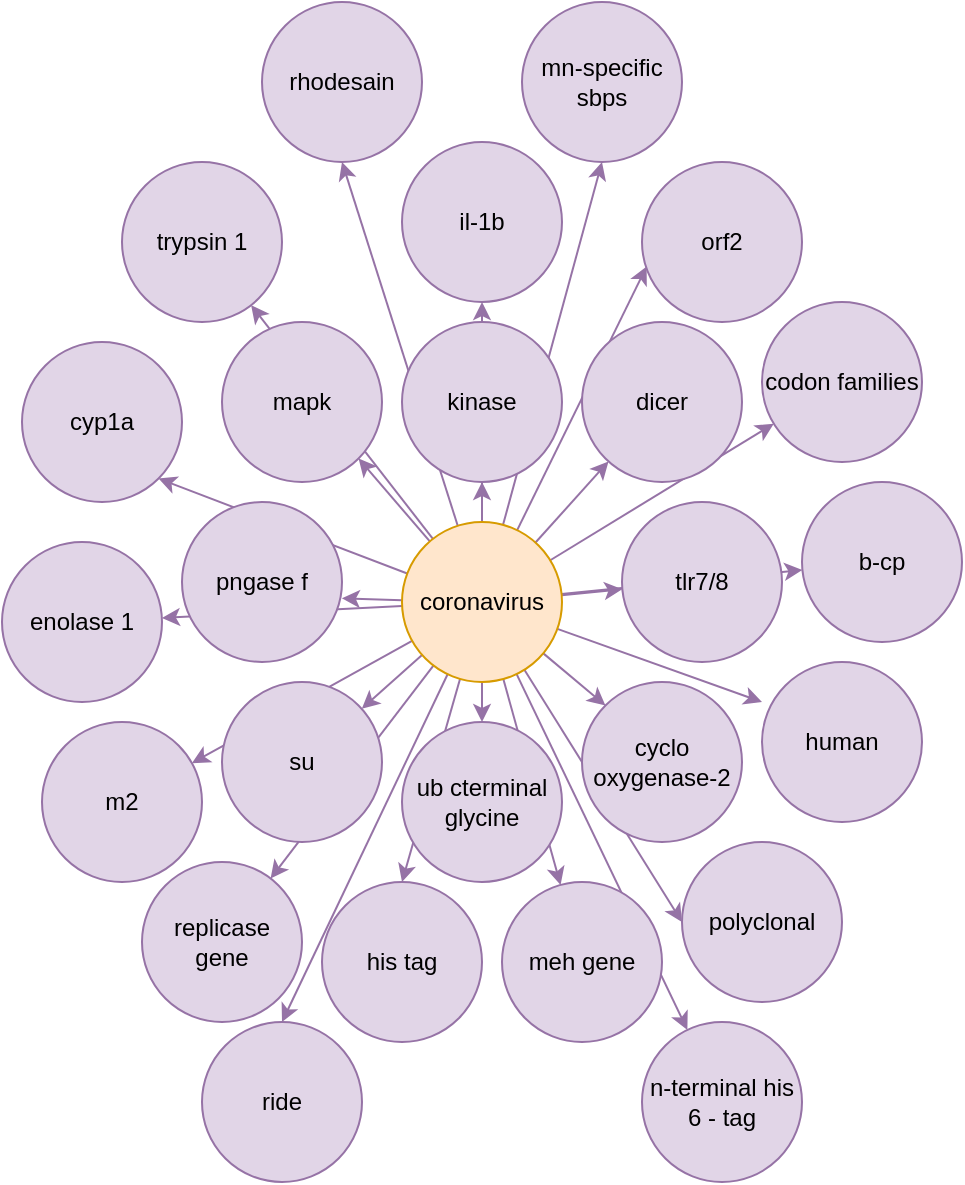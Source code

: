 <mxfile version="18.1.3" type="device"><diagram id="vMx1RQub8x_sZjx8wDFD" name="Page-1"><mxGraphModel dx="990" dy="617" grid="1" gridSize="10" guides="1" tooltips="1" connect="1" arrows="1" fold="1" page="1" pageScale="1" pageWidth="827" pageHeight="1169" math="0" shadow="0"><root><mxCell id="0"/><mxCell id="1" parent="0"/><mxCell id="rI9UyKDXR6-brsbQLkyh-30" style="rounded=0;orthogonalLoop=1;jettySize=auto;html=1;entryX=1;entryY=1;entryDx=0;entryDy=0;fillColor=#e1d5e7;strokeColor=#9673a6;" edge="1" parent="1" source="rI9UyKDXR6-brsbQLkyh-1" target="rI9UyKDXR6-brsbQLkyh-10"><mxGeometry relative="1" as="geometry"/></mxCell><mxCell id="rI9UyKDXR6-brsbQLkyh-31" style="edgeStyle=none;rounded=0;orthogonalLoop=1;jettySize=auto;html=1;fillColor=#e1d5e7;strokeColor=#9673a6;" edge="1" parent="1" source="rI9UyKDXR6-brsbQLkyh-1" target="rI9UyKDXR6-brsbQLkyh-4"><mxGeometry relative="1" as="geometry"/></mxCell><mxCell id="rI9UyKDXR6-brsbQLkyh-32" style="edgeStyle=none;rounded=0;orthogonalLoop=1;jettySize=auto;html=1;fillColor=#e1d5e7;strokeColor=#9673a6;" edge="1" parent="1" source="rI9UyKDXR6-brsbQLkyh-1" target="rI9UyKDXR6-brsbQLkyh-5"><mxGeometry relative="1" as="geometry"/></mxCell><mxCell id="rI9UyKDXR6-brsbQLkyh-33" style="edgeStyle=none;rounded=0;orthogonalLoop=1;jettySize=auto;html=1;fillColor=#e1d5e7;strokeColor=#9673a6;" edge="1" parent="1" source="rI9UyKDXR6-brsbQLkyh-1" target="rI9UyKDXR6-brsbQLkyh-25"><mxGeometry relative="1" as="geometry"/></mxCell><mxCell id="rI9UyKDXR6-brsbQLkyh-34" style="edgeStyle=none;rounded=0;orthogonalLoop=1;jettySize=auto;html=1;entryX=0.5;entryY=1;entryDx=0;entryDy=0;fillColor=#e1d5e7;strokeColor=#9673a6;" edge="1" parent="1" source="rI9UyKDXR6-brsbQLkyh-1" target="rI9UyKDXR6-brsbQLkyh-12"><mxGeometry relative="1" as="geometry"/></mxCell><mxCell id="rI9UyKDXR6-brsbQLkyh-35" style="edgeStyle=none;rounded=0;orthogonalLoop=1;jettySize=auto;html=1;entryX=0.5;entryY=1;entryDx=0;entryDy=0;fillColor=#e1d5e7;strokeColor=#9673a6;" edge="1" parent="1" source="rI9UyKDXR6-brsbQLkyh-1" target="rI9UyKDXR6-brsbQLkyh-11"><mxGeometry relative="1" as="geometry"/></mxCell><mxCell id="rI9UyKDXR6-brsbQLkyh-36" style="edgeStyle=none;rounded=0;orthogonalLoop=1;jettySize=auto;html=1;fillColor=#e1d5e7;strokeColor=#9673a6;" edge="1" parent="1" source="rI9UyKDXR6-brsbQLkyh-1" target="rI9UyKDXR6-brsbQLkyh-16"><mxGeometry relative="1" as="geometry"/></mxCell><mxCell id="rI9UyKDXR6-brsbQLkyh-37" style="edgeStyle=none;rounded=0;orthogonalLoop=1;jettySize=auto;html=1;entryX=1;entryY=1;entryDx=0;entryDy=0;fillColor=#e1d5e7;strokeColor=#9673a6;" edge="1" parent="1" source="rI9UyKDXR6-brsbQLkyh-1" target="rI9UyKDXR6-brsbQLkyh-15"><mxGeometry relative="1" as="geometry"/></mxCell><mxCell id="rI9UyKDXR6-brsbQLkyh-38" style="edgeStyle=none;rounded=0;orthogonalLoop=1;jettySize=auto;html=1;entryX=0.999;entryY=0.602;entryDx=0;entryDy=0;entryPerimeter=0;fillColor=#e1d5e7;strokeColor=#9673a6;" edge="1" parent="1" source="rI9UyKDXR6-brsbQLkyh-1" target="rI9UyKDXR6-brsbQLkyh-3"><mxGeometry relative="1" as="geometry"/></mxCell><mxCell id="rI9UyKDXR6-brsbQLkyh-39" style="edgeStyle=none;rounded=0;orthogonalLoop=1;jettySize=auto;html=1;fillColor=#e1d5e7;strokeColor=#9673a6;" edge="1" parent="1" source="rI9UyKDXR6-brsbQLkyh-1" target="rI9UyKDXR6-brsbQLkyh-17"><mxGeometry relative="1" as="geometry"/></mxCell><mxCell id="rI9UyKDXR6-brsbQLkyh-40" style="edgeStyle=none;rounded=0;orthogonalLoop=1;jettySize=auto;html=1;fillColor=#e1d5e7;strokeColor=#9673a6;" edge="1" parent="1" source="rI9UyKDXR6-brsbQLkyh-1" target="rI9UyKDXR6-brsbQLkyh-26"><mxGeometry relative="1" as="geometry"/></mxCell><mxCell id="rI9UyKDXR6-brsbQLkyh-41" style="edgeStyle=none;rounded=0;orthogonalLoop=1;jettySize=auto;html=1;fillColor=#e1d5e7;strokeColor=#9673a6;" edge="1" parent="1" source="rI9UyKDXR6-brsbQLkyh-1" target="rI9UyKDXR6-brsbQLkyh-9"><mxGeometry relative="1" as="geometry"/></mxCell><mxCell id="rI9UyKDXR6-brsbQLkyh-42" style="edgeStyle=none;rounded=0;orthogonalLoop=1;jettySize=auto;html=1;fillColor=#e1d5e7;strokeColor=#9673a6;" edge="1" parent="1" source="rI9UyKDXR6-brsbQLkyh-1" target="rI9UyKDXR6-brsbQLkyh-18"><mxGeometry relative="1" as="geometry"/></mxCell><mxCell id="rI9UyKDXR6-brsbQLkyh-43" style="edgeStyle=none;rounded=0;orthogonalLoop=1;jettySize=auto;html=1;entryX=0.5;entryY=0;entryDx=0;entryDy=0;fillColor=#e1d5e7;strokeColor=#9673a6;" edge="1" parent="1" source="rI9UyKDXR6-brsbQLkyh-1" target="rI9UyKDXR6-brsbQLkyh-28"><mxGeometry relative="1" as="geometry"/></mxCell><mxCell id="rI9UyKDXR6-brsbQLkyh-44" style="edgeStyle=none;rounded=0;orthogonalLoop=1;jettySize=auto;html=1;entryX=0.5;entryY=0;entryDx=0;entryDy=0;fillColor=#e1d5e7;strokeColor=#9673a6;" edge="1" parent="1" source="rI9UyKDXR6-brsbQLkyh-1" target="rI9UyKDXR6-brsbQLkyh-20"><mxGeometry relative="1" as="geometry"/></mxCell><mxCell id="rI9UyKDXR6-brsbQLkyh-45" style="edgeStyle=none;rounded=0;orthogonalLoop=1;jettySize=auto;html=1;fillColor=#e1d5e7;strokeColor=#9673a6;" edge="1" parent="1" source="rI9UyKDXR6-brsbQLkyh-1" target="rI9UyKDXR6-brsbQLkyh-8"><mxGeometry relative="1" as="geometry"/></mxCell><mxCell id="rI9UyKDXR6-brsbQLkyh-46" style="edgeStyle=none;rounded=0;orthogonalLoop=1;jettySize=auto;html=1;fillColor=#e1d5e7;strokeColor=#9673a6;" edge="1" parent="1" source="rI9UyKDXR6-brsbQLkyh-1" target="rI9UyKDXR6-brsbQLkyh-29"><mxGeometry relative="1" as="geometry"/></mxCell><mxCell id="rI9UyKDXR6-brsbQLkyh-47" style="edgeStyle=none;rounded=0;orthogonalLoop=1;jettySize=auto;html=1;fillColor=#e1d5e7;strokeColor=#9673a6;" edge="1" parent="1" source="rI9UyKDXR6-brsbQLkyh-1" target="rI9UyKDXR6-brsbQLkyh-21"><mxGeometry relative="1" as="geometry"/></mxCell><mxCell id="rI9UyKDXR6-brsbQLkyh-48" style="edgeStyle=none;rounded=0;orthogonalLoop=1;jettySize=auto;html=1;entryX=0;entryY=0.5;entryDx=0;entryDy=0;fillColor=#e1d5e7;strokeColor=#9673a6;" edge="1" parent="1" source="rI9UyKDXR6-brsbQLkyh-1" target="rI9UyKDXR6-brsbQLkyh-22"><mxGeometry relative="1" as="geometry"/></mxCell><mxCell id="rI9UyKDXR6-brsbQLkyh-49" style="edgeStyle=none;rounded=0;orthogonalLoop=1;jettySize=auto;html=1;entryX=0;entryY=0;entryDx=0;entryDy=0;fillColor=#e1d5e7;strokeColor=#9673a6;" edge="1" parent="1" source="rI9UyKDXR6-brsbQLkyh-1" target="rI9UyKDXR6-brsbQLkyh-7"><mxGeometry relative="1" as="geometry"/></mxCell><mxCell id="rI9UyKDXR6-brsbQLkyh-50" style="edgeStyle=none;rounded=0;orthogonalLoop=1;jettySize=auto;html=1;fillColor=#e1d5e7;strokeColor=#9673a6;" edge="1" parent="1" source="rI9UyKDXR6-brsbQLkyh-1" target="rI9UyKDXR6-brsbQLkyh-6"><mxGeometry relative="1" as="geometry"/></mxCell><mxCell id="rI9UyKDXR6-brsbQLkyh-51" style="edgeStyle=none;rounded=0;orthogonalLoop=1;jettySize=auto;html=1;entryX=0;entryY=0.25;entryDx=0;entryDy=0;entryPerimeter=0;fillColor=#e1d5e7;strokeColor=#9673a6;" edge="1" parent="1" source="rI9UyKDXR6-brsbQLkyh-1" target="rI9UyKDXR6-brsbQLkyh-14"><mxGeometry relative="1" as="geometry"/></mxCell><mxCell id="rI9UyKDXR6-brsbQLkyh-52" style="edgeStyle=none;rounded=0;orthogonalLoop=1;jettySize=auto;html=1;fillColor=#e1d5e7;strokeColor=#9673a6;" edge="1" parent="1" source="rI9UyKDXR6-brsbQLkyh-1" target="rI9UyKDXR6-brsbQLkyh-27"><mxGeometry relative="1" as="geometry"/></mxCell><mxCell id="rI9UyKDXR6-brsbQLkyh-53" style="edgeStyle=none;rounded=0;orthogonalLoop=1;jettySize=auto;html=1;fillColor=#e1d5e7;strokeColor=#9673a6;" edge="1" parent="1" source="rI9UyKDXR6-brsbQLkyh-1" target="rI9UyKDXR6-brsbQLkyh-24"><mxGeometry relative="1" as="geometry"/></mxCell><mxCell id="rI9UyKDXR6-brsbQLkyh-54" style="edgeStyle=none;rounded=0;orthogonalLoop=1;jettySize=auto;html=1;entryX=0.029;entryY=0.653;entryDx=0;entryDy=0;entryPerimeter=0;fillColor=#e1d5e7;strokeColor=#9673a6;" edge="1" parent="1" source="rI9UyKDXR6-brsbQLkyh-1" target="rI9UyKDXR6-brsbQLkyh-13"><mxGeometry relative="1" as="geometry"/></mxCell><mxCell id="rI9UyKDXR6-brsbQLkyh-1" value="coronavirus" style="ellipse;whiteSpace=wrap;html=1;aspect=fixed;fillColor=#ffe6cc;strokeColor=#d79b00;" vertex="1" parent="1"><mxGeometry x="370" y="280" width="80" height="80" as="geometry"/></mxCell><mxCell id="rI9UyKDXR6-brsbQLkyh-3" value="pngase f" style="ellipse;whiteSpace=wrap;html=1;aspect=fixed;fillColor=#e1d5e7;strokeColor=#9673a6;" vertex="1" parent="1"><mxGeometry x="260" y="270" width="80" height="80" as="geometry"/></mxCell><mxCell id="rI9UyKDXR6-brsbQLkyh-4" value="kinase" style="ellipse;whiteSpace=wrap;html=1;aspect=fixed;fillColor=#e1d5e7;strokeColor=#9673a6;" vertex="1" parent="1"><mxGeometry x="370" y="180" width="80" height="80" as="geometry"/></mxCell><mxCell id="rI9UyKDXR6-brsbQLkyh-5" value="dicer" style="ellipse;whiteSpace=wrap;html=1;aspect=fixed;fillColor=#e1d5e7;strokeColor=#9673a6;" vertex="1" parent="1"><mxGeometry x="460" y="180" width="80" height="80" as="geometry"/></mxCell><mxCell id="rI9UyKDXR6-brsbQLkyh-6" value="tlr7/8" style="ellipse;whiteSpace=wrap;html=1;aspect=fixed;fillColor=#e1d5e7;strokeColor=#9673a6;" vertex="1" parent="1"><mxGeometry x="480" y="270" width="80" height="80" as="geometry"/></mxCell><mxCell id="rI9UyKDXR6-brsbQLkyh-7" value="cyclo&lt;br&gt;oxygenase-2" style="ellipse;whiteSpace=wrap;html=1;aspect=fixed;fillColor=#e1d5e7;strokeColor=#9673a6;" vertex="1" parent="1"><mxGeometry x="460" y="360" width="80" height="80" as="geometry"/></mxCell><mxCell id="rI9UyKDXR6-brsbQLkyh-8" value="ub cterminal&lt;br&gt;glycine" style="ellipse;whiteSpace=wrap;html=1;aspect=fixed;fillColor=#e1d5e7;strokeColor=#9673a6;" vertex="1" parent="1"><mxGeometry x="370" y="380" width="80" height="80" as="geometry"/></mxCell><mxCell id="rI9UyKDXR6-brsbQLkyh-9" value="su" style="ellipse;whiteSpace=wrap;html=1;aspect=fixed;fillColor=#e1d5e7;strokeColor=#9673a6;" vertex="1" parent="1"><mxGeometry x="280" y="360" width="80" height="80" as="geometry"/></mxCell><mxCell id="rI9UyKDXR6-brsbQLkyh-10" value="mapk" style="ellipse;whiteSpace=wrap;html=1;aspect=fixed;fillColor=#e1d5e7;strokeColor=#9673a6;" vertex="1" parent="1"><mxGeometry x="280" y="180" width="80" height="80" as="geometry"/></mxCell><mxCell id="rI9UyKDXR6-brsbQLkyh-11" value="rhodesain" style="ellipse;whiteSpace=wrap;html=1;aspect=fixed;fillColor=#e1d5e7;strokeColor=#9673a6;" vertex="1" parent="1"><mxGeometry x="300" y="20" width="80" height="80" as="geometry"/></mxCell><mxCell id="rI9UyKDXR6-brsbQLkyh-12" value="mn-specific sbps" style="ellipse;whiteSpace=wrap;html=1;aspect=fixed;fillColor=#e1d5e7;strokeColor=#9673a6;" vertex="1" parent="1"><mxGeometry x="430" y="20" width="80" height="80" as="geometry"/></mxCell><mxCell id="rI9UyKDXR6-brsbQLkyh-13" value="orf2" style="ellipse;whiteSpace=wrap;html=1;aspect=fixed;fillColor=#e1d5e7;strokeColor=#9673a6;" vertex="1" parent="1"><mxGeometry x="490" y="100" width="80" height="80" as="geometry"/></mxCell><mxCell id="rI9UyKDXR6-brsbQLkyh-14" value="human" style="ellipse;whiteSpace=wrap;html=1;aspect=fixed;fillColor=#e1d5e7;strokeColor=#9673a6;" vertex="1" parent="1"><mxGeometry x="550" y="350" width="80" height="80" as="geometry"/></mxCell><mxCell id="rI9UyKDXR6-brsbQLkyh-15" value="cyp1a" style="ellipse;whiteSpace=wrap;html=1;aspect=fixed;fillColor=#e1d5e7;strokeColor=#9673a6;" vertex="1" parent="1"><mxGeometry x="180" y="190" width="80" height="80" as="geometry"/></mxCell><mxCell id="rI9UyKDXR6-brsbQLkyh-16" value="trypsin 1" style="ellipse;whiteSpace=wrap;html=1;aspect=fixed;fillColor=#e1d5e7;strokeColor=#9673a6;" vertex="1" parent="1"><mxGeometry x="230" y="100" width="80" height="80" as="geometry"/></mxCell><mxCell id="rI9UyKDXR6-brsbQLkyh-17" value="enolase 1" style="ellipse;whiteSpace=wrap;html=1;aspect=fixed;fillColor=#e1d5e7;strokeColor=#9673a6;" vertex="1" parent="1"><mxGeometry x="170" y="290" width="80" height="80" as="geometry"/></mxCell><mxCell id="rI9UyKDXR6-brsbQLkyh-18" value="replicase gene" style="ellipse;whiteSpace=wrap;html=1;aspect=fixed;fillColor=#e1d5e7;strokeColor=#9673a6;" vertex="1" parent="1"><mxGeometry x="240" y="450" width="80" height="80" as="geometry"/></mxCell><mxCell id="rI9UyKDXR6-brsbQLkyh-20" value="his tag" style="ellipse;whiteSpace=wrap;html=1;aspect=fixed;fillColor=#e1d5e7;strokeColor=#9673a6;" vertex="1" parent="1"><mxGeometry x="330" y="460" width="80" height="80" as="geometry"/></mxCell><mxCell id="rI9UyKDXR6-brsbQLkyh-21" value="n-terminal his 6 - tag" style="ellipse;whiteSpace=wrap;html=1;aspect=fixed;fillColor=#e1d5e7;strokeColor=#9673a6;" vertex="1" parent="1"><mxGeometry x="490" y="530" width="80" height="80" as="geometry"/></mxCell><mxCell id="rI9UyKDXR6-brsbQLkyh-22" value="polyclonal" style="ellipse;whiteSpace=wrap;html=1;aspect=fixed;fillColor=#e1d5e7;strokeColor=#9673a6;" vertex="1" parent="1"><mxGeometry x="510" y="440" width="80" height="80" as="geometry"/></mxCell><mxCell id="rI9UyKDXR6-brsbQLkyh-24" value="codon families" style="ellipse;whiteSpace=wrap;html=1;aspect=fixed;fillColor=#e1d5e7;strokeColor=#9673a6;" vertex="1" parent="1"><mxGeometry x="550" y="170" width="80" height="80" as="geometry"/></mxCell><mxCell id="rI9UyKDXR6-brsbQLkyh-25" value="il-1b" style="ellipse;whiteSpace=wrap;html=1;aspect=fixed;fillColor=#e1d5e7;strokeColor=#9673a6;" vertex="1" parent="1"><mxGeometry x="370" y="90" width="80" height="80" as="geometry"/></mxCell><mxCell id="rI9UyKDXR6-brsbQLkyh-26" value="m2" style="ellipse;whiteSpace=wrap;html=1;aspect=fixed;fillColor=#e1d5e7;strokeColor=#9673a6;" vertex="1" parent="1"><mxGeometry x="190" y="380" width="80" height="80" as="geometry"/></mxCell><mxCell id="rI9UyKDXR6-brsbQLkyh-27" value="b-cp" style="ellipse;whiteSpace=wrap;html=1;aspect=fixed;fillColor=#e1d5e7;strokeColor=#9673a6;" vertex="1" parent="1"><mxGeometry x="570" y="260" width="80" height="80" as="geometry"/></mxCell><mxCell id="rI9UyKDXR6-brsbQLkyh-28" value="ride" style="ellipse;whiteSpace=wrap;html=1;aspect=fixed;fillColor=#e1d5e7;strokeColor=#9673a6;" vertex="1" parent="1"><mxGeometry x="270" y="530" width="80" height="80" as="geometry"/></mxCell><mxCell id="rI9UyKDXR6-brsbQLkyh-29" value="meh gene" style="ellipse;whiteSpace=wrap;html=1;aspect=fixed;fillColor=#e1d5e7;strokeColor=#9673a6;" vertex="1" parent="1"><mxGeometry x="420" y="460" width="80" height="80" as="geometry"/></mxCell></root></mxGraphModel></diagram></mxfile>